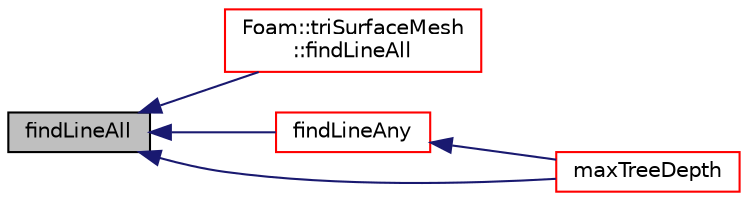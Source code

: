 digraph "findLineAll"
{
  bgcolor="transparent";
  edge [fontname="Helvetica",fontsize="10",labelfontname="Helvetica",labelfontsize="10"];
  node [fontname="Helvetica",fontsize="10",shape=record];
  rankdir="LR";
  Node649 [label="findLineAll",height=0.2,width=0.4,color="black", fillcolor="grey75", style="filled", fontcolor="black"];
  Node649 -> Node650 [dir="back",color="midnightblue",fontsize="10",style="solid",fontname="Helvetica"];
  Node650 [label="Foam::triSurfaceMesh\l::findLineAll",height=0.2,width=0.4,color="red",URL="$a26393.html#ae09d8175a17fc501716d4908c3b8188c",tooltip="Get all intersections in order from start to end. "];
  Node649 -> Node668 [dir="back",color="midnightblue",fontsize="10",style="solid",fontname="Helvetica"];
  Node668 [label="findLineAny",height=0.2,width=0.4,color="red",URL="$a26665.html#a9d3dd2d4f8a82670f84a4fd9356b2512"];
  Node668 -> Node670 [dir="back",color="midnightblue",fontsize="10",style="solid",fontname="Helvetica"];
  Node670 [label="maxTreeDepth",height=0.2,width=0.4,color="red",URL="$a26665.html#ab0ccbbb3c405fe793bf7c7fa67e6af0e",tooltip="Return max tree depth of octree. "];
  Node649 -> Node670 [dir="back",color="midnightblue",fontsize="10",style="solid",fontname="Helvetica"];
}
